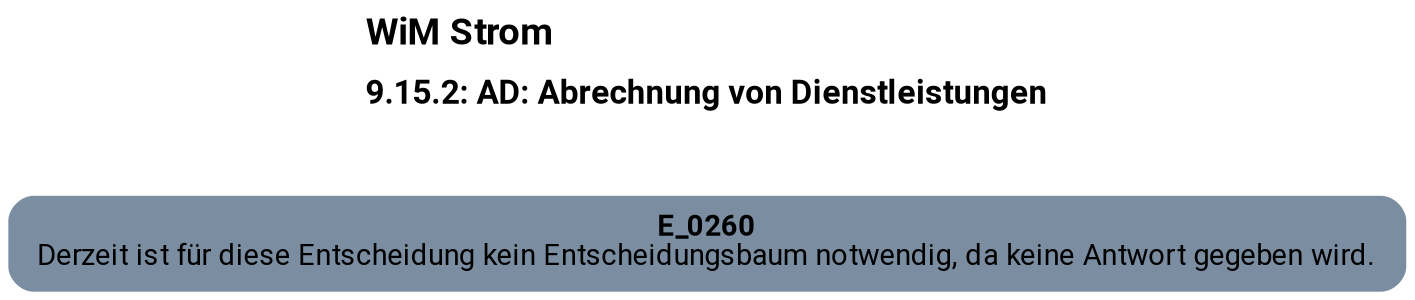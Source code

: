 digraph D {
    labelloc="t";
    label=<<B><FONT POINT-SIZE="18">WiM Strom</FONT></B><BR align="left"/><BR/><B><FONT POINT-SIZE="16">9.15.2: AD: Abrechnung von Dienstleistungen</FONT></B><BR align="left"/><BR/><BR/><BR/>>;
    ratio="compress";
    concentrate=true;
    pack=true;
    rankdir=TB;
    packmode="array";
    size="20,20";
    fontsize=12;
    "Empty" [margin="0.2,0.12", shape=box, style="filled,rounded", penwidth=0.0, fillcolor="#7a8da1", label=<<B>E_0260</B><BR align="center"/><FONT>Derzeit ist für diese Entscheidung kein Entscheidungsbaum notwendig, da keine Antwort gegeben wird.</FONT><BR align="center"/>>, fontname="Roboto, sans-serif"];


    bgcolor="transparent";
fontname="Roboto, sans-serif";
}